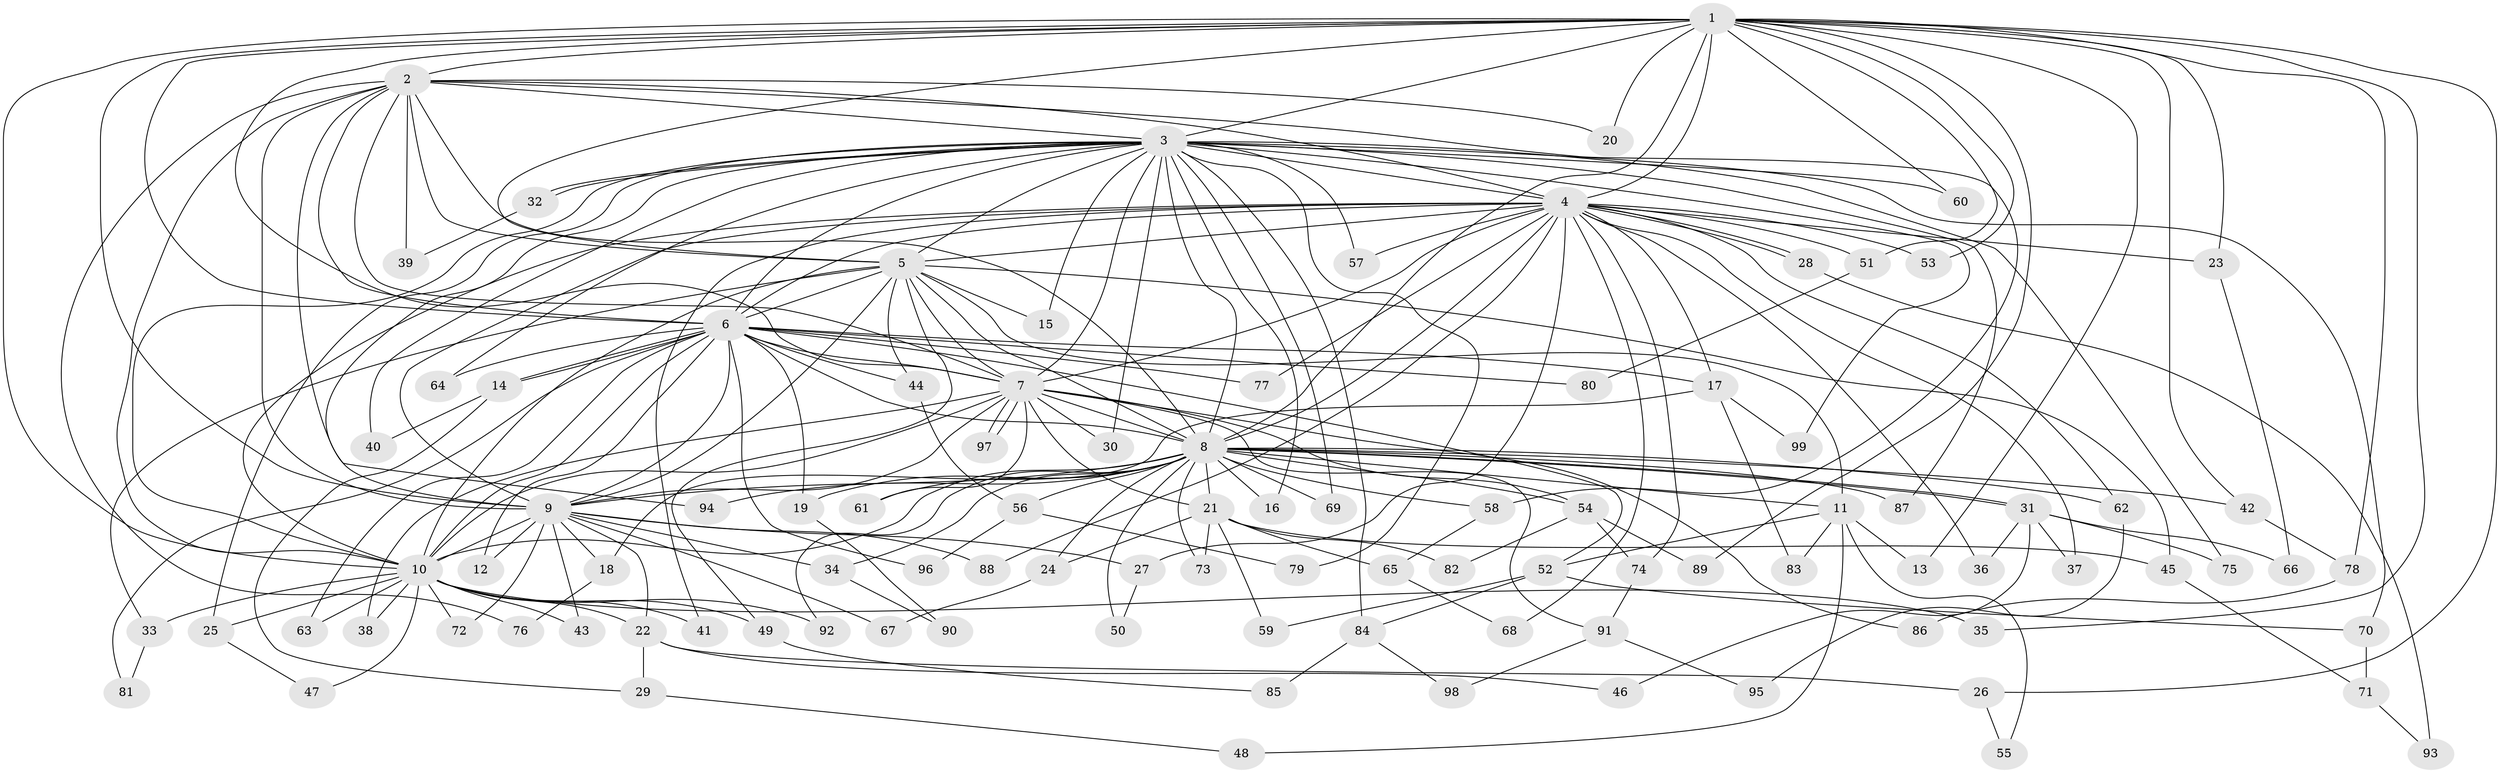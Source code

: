 // coarse degree distribution, {20: 0.025, 13: 0.05, 4: 0.125, 3: 0.15, 6: 0.075, 14: 0.05, 2: 0.275, 7: 0.05, 19: 0.075, 5: 0.075, 11: 0.025, 1: 0.025}
// Generated by graph-tools (version 1.1) at 2025/36/03/04/25 23:36:36]
// undirected, 99 vertices, 223 edges
graph export_dot {
  node [color=gray90,style=filled];
  1;
  2;
  3;
  4;
  5;
  6;
  7;
  8;
  9;
  10;
  11;
  12;
  13;
  14;
  15;
  16;
  17;
  18;
  19;
  20;
  21;
  22;
  23;
  24;
  25;
  26;
  27;
  28;
  29;
  30;
  31;
  32;
  33;
  34;
  35;
  36;
  37;
  38;
  39;
  40;
  41;
  42;
  43;
  44;
  45;
  46;
  47;
  48;
  49;
  50;
  51;
  52;
  53;
  54;
  55;
  56;
  57;
  58;
  59;
  60;
  61;
  62;
  63;
  64;
  65;
  66;
  67;
  68;
  69;
  70;
  71;
  72;
  73;
  74;
  75;
  76;
  77;
  78;
  79;
  80;
  81;
  82;
  83;
  84;
  85;
  86;
  87;
  88;
  89;
  90;
  91;
  92;
  93;
  94;
  95;
  96;
  97;
  98;
  99;
  1 -- 2;
  1 -- 3;
  1 -- 4;
  1 -- 5;
  1 -- 6;
  1 -- 7;
  1 -- 8;
  1 -- 9;
  1 -- 10;
  1 -- 13;
  1 -- 20;
  1 -- 23;
  1 -- 26;
  1 -- 35;
  1 -- 42;
  1 -- 51;
  1 -- 53;
  1 -- 60;
  1 -- 78;
  1 -- 89;
  2 -- 3;
  2 -- 4;
  2 -- 5;
  2 -- 6;
  2 -- 7;
  2 -- 8;
  2 -- 9;
  2 -- 10;
  2 -- 20;
  2 -- 39;
  2 -- 58;
  2 -- 76;
  2 -- 94;
  3 -- 4;
  3 -- 5;
  3 -- 6;
  3 -- 7;
  3 -- 8;
  3 -- 9;
  3 -- 10;
  3 -- 15;
  3 -- 16;
  3 -- 25;
  3 -- 30;
  3 -- 32;
  3 -- 32;
  3 -- 40;
  3 -- 57;
  3 -- 60;
  3 -- 64;
  3 -- 69;
  3 -- 70;
  3 -- 75;
  3 -- 79;
  3 -- 84;
  3 -- 87;
  3 -- 99;
  4 -- 5;
  4 -- 6;
  4 -- 7;
  4 -- 8;
  4 -- 9;
  4 -- 10;
  4 -- 17;
  4 -- 23;
  4 -- 27;
  4 -- 28;
  4 -- 28;
  4 -- 36;
  4 -- 37;
  4 -- 41;
  4 -- 51;
  4 -- 53;
  4 -- 57;
  4 -- 62;
  4 -- 68;
  4 -- 74;
  4 -- 77;
  4 -- 88;
  5 -- 6;
  5 -- 7;
  5 -- 8;
  5 -- 9;
  5 -- 10;
  5 -- 11;
  5 -- 15;
  5 -- 33;
  5 -- 44;
  5 -- 45;
  5 -- 49;
  6 -- 7;
  6 -- 8;
  6 -- 9;
  6 -- 10;
  6 -- 12;
  6 -- 14;
  6 -- 14;
  6 -- 17;
  6 -- 19;
  6 -- 44;
  6 -- 52;
  6 -- 63;
  6 -- 64;
  6 -- 77;
  6 -- 80;
  6 -- 81;
  6 -- 96;
  7 -- 8;
  7 -- 9;
  7 -- 10;
  7 -- 21;
  7 -- 30;
  7 -- 38;
  7 -- 54;
  7 -- 61;
  7 -- 86;
  7 -- 91;
  7 -- 97;
  7 -- 97;
  8 -- 9;
  8 -- 10;
  8 -- 11;
  8 -- 16;
  8 -- 19;
  8 -- 21;
  8 -- 24;
  8 -- 31;
  8 -- 31;
  8 -- 34;
  8 -- 42;
  8 -- 50;
  8 -- 54;
  8 -- 56;
  8 -- 58;
  8 -- 61;
  8 -- 62;
  8 -- 69;
  8 -- 73;
  8 -- 87;
  8 -- 92;
  8 -- 94;
  9 -- 10;
  9 -- 12;
  9 -- 18;
  9 -- 22;
  9 -- 27;
  9 -- 34;
  9 -- 43;
  9 -- 67;
  9 -- 72;
  9 -- 88;
  10 -- 22;
  10 -- 25;
  10 -- 33;
  10 -- 35;
  10 -- 38;
  10 -- 41;
  10 -- 43;
  10 -- 47;
  10 -- 49;
  10 -- 63;
  10 -- 72;
  10 -- 92;
  11 -- 13;
  11 -- 48;
  11 -- 52;
  11 -- 55;
  11 -- 83;
  14 -- 29;
  14 -- 40;
  17 -- 18;
  17 -- 83;
  17 -- 99;
  18 -- 76;
  19 -- 90;
  21 -- 24;
  21 -- 45;
  21 -- 59;
  21 -- 65;
  21 -- 73;
  21 -- 82;
  22 -- 26;
  22 -- 29;
  22 -- 46;
  23 -- 66;
  24 -- 67;
  25 -- 47;
  26 -- 55;
  27 -- 50;
  28 -- 93;
  29 -- 48;
  31 -- 36;
  31 -- 37;
  31 -- 46;
  31 -- 66;
  31 -- 75;
  32 -- 39;
  33 -- 81;
  34 -- 90;
  42 -- 78;
  44 -- 56;
  45 -- 71;
  49 -- 85;
  51 -- 80;
  52 -- 59;
  52 -- 70;
  52 -- 84;
  54 -- 74;
  54 -- 82;
  54 -- 89;
  56 -- 79;
  56 -- 96;
  58 -- 65;
  62 -- 95;
  65 -- 68;
  70 -- 71;
  71 -- 93;
  74 -- 91;
  78 -- 86;
  84 -- 85;
  84 -- 98;
  91 -- 95;
  91 -- 98;
}
